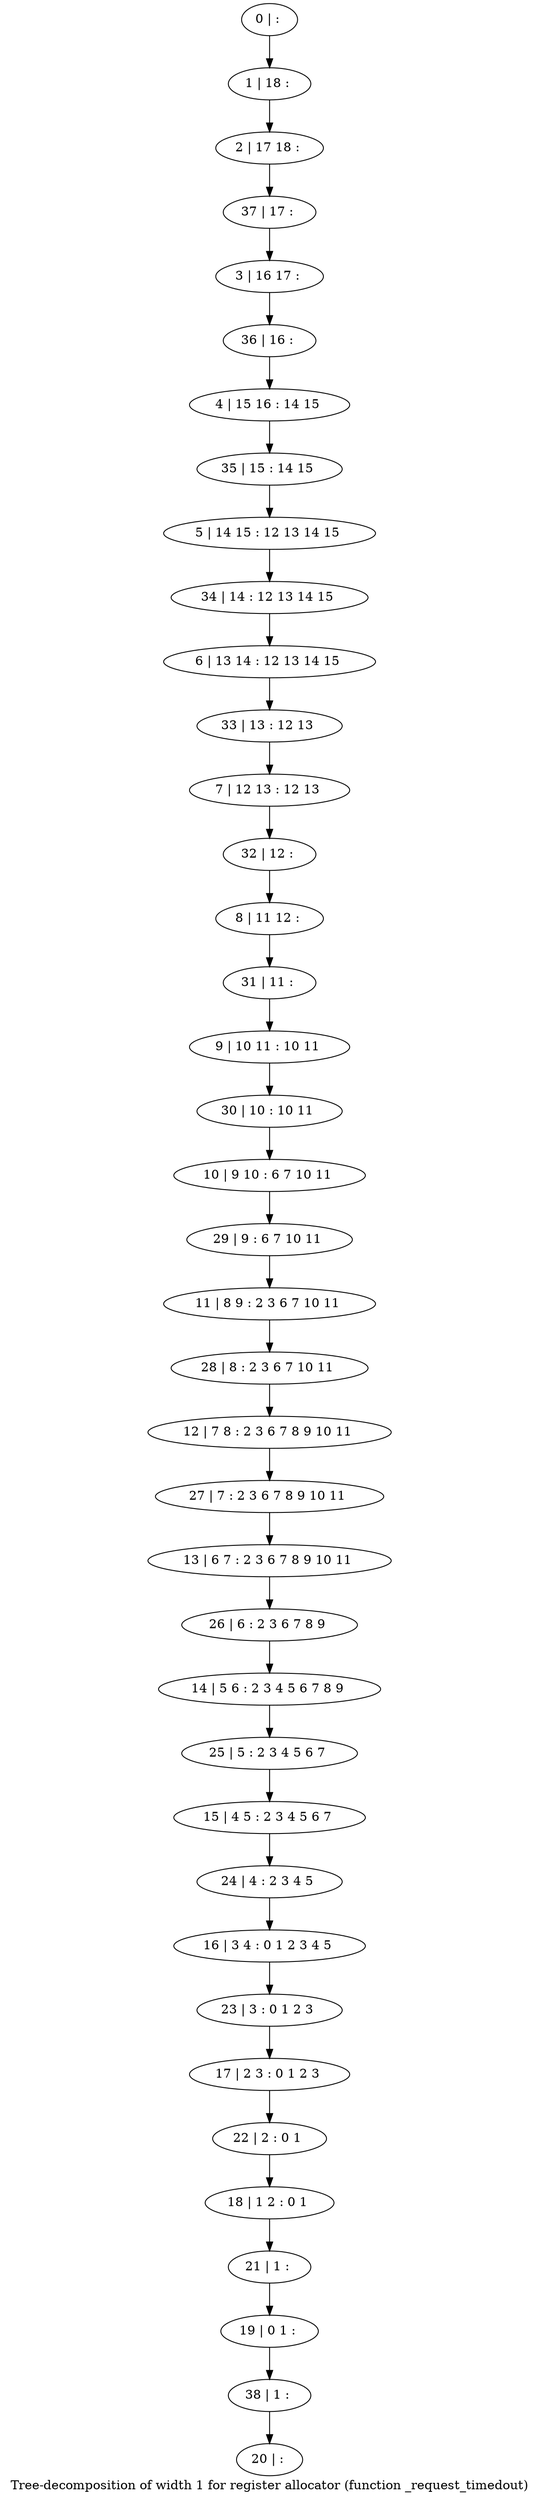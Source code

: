 digraph G {
graph [label="Tree-decomposition of width 1 for register allocator (function _request_timedout)"]
0[label="0 | : "];
1[label="1 | 18 : "];
2[label="2 | 17 18 : "];
3[label="3 | 16 17 : "];
4[label="4 | 15 16 : 14 15 "];
5[label="5 | 14 15 : 12 13 14 15 "];
6[label="6 | 13 14 : 12 13 14 15 "];
7[label="7 | 12 13 : 12 13 "];
8[label="8 | 11 12 : "];
9[label="9 | 10 11 : 10 11 "];
10[label="10 | 9 10 : 6 7 10 11 "];
11[label="11 | 8 9 : 2 3 6 7 10 11 "];
12[label="12 | 7 8 : 2 3 6 7 8 9 10 11 "];
13[label="13 | 6 7 : 2 3 6 7 8 9 10 11 "];
14[label="14 | 5 6 : 2 3 4 5 6 7 8 9 "];
15[label="15 | 4 5 : 2 3 4 5 6 7 "];
16[label="16 | 3 4 : 0 1 2 3 4 5 "];
17[label="17 | 2 3 : 0 1 2 3 "];
18[label="18 | 1 2 : 0 1 "];
19[label="19 | 0 1 : "];
20[label="20 | : "];
21[label="21 | 1 : "];
22[label="22 | 2 : 0 1 "];
23[label="23 | 3 : 0 1 2 3 "];
24[label="24 | 4 : 2 3 4 5 "];
25[label="25 | 5 : 2 3 4 5 6 7 "];
26[label="26 | 6 : 2 3 6 7 8 9 "];
27[label="27 | 7 : 2 3 6 7 8 9 10 11 "];
28[label="28 | 8 : 2 3 6 7 10 11 "];
29[label="29 | 9 : 6 7 10 11 "];
30[label="30 | 10 : 10 11 "];
31[label="31 | 11 : "];
32[label="32 | 12 : "];
33[label="33 | 13 : 12 13 "];
34[label="34 | 14 : 12 13 14 15 "];
35[label="35 | 15 : 14 15 "];
36[label="36 | 16 : "];
37[label="37 | 17 : "];
38[label="38 | 1 : "];
0->1 ;
1->2 ;
21->19 ;
18->21 ;
22->18 ;
17->22 ;
23->17 ;
16->23 ;
24->16 ;
15->24 ;
25->15 ;
14->25 ;
26->14 ;
13->26 ;
27->13 ;
12->27 ;
28->12 ;
11->28 ;
29->11 ;
10->29 ;
30->10 ;
9->30 ;
31->9 ;
8->31 ;
32->8 ;
7->32 ;
33->7 ;
6->33 ;
34->6 ;
5->34 ;
35->5 ;
4->35 ;
36->4 ;
3->36 ;
37->3 ;
2->37 ;
38->20 ;
19->38 ;
}
